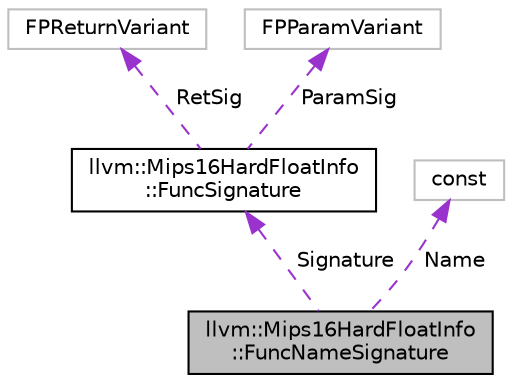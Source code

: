digraph "llvm::Mips16HardFloatInfo::FuncNameSignature"
{
 // LATEX_PDF_SIZE
  bgcolor="transparent";
  edge [fontname="Helvetica",fontsize="10",labelfontname="Helvetica",labelfontsize="10"];
  node [fontname="Helvetica",fontsize="10",shape=record];
  Node1 [label="llvm::Mips16HardFloatInfo\l::FuncNameSignature",height=0.2,width=0.4,color="black", fillcolor="grey75", style="filled", fontcolor="black",tooltip=" "];
  Node2 -> Node1 [dir="back",color="darkorchid3",fontsize="10",style="dashed",label=" Signature" ,fontname="Helvetica"];
  Node2 [label="llvm::Mips16HardFloatInfo\l::FuncSignature",height=0.2,width=0.4,color="black",URL="$structllvm_1_1Mips16HardFloatInfo_1_1FuncSignature.html",tooltip=" "];
  Node3 -> Node2 [dir="back",color="darkorchid3",fontsize="10",style="dashed",label=" RetSig" ,fontname="Helvetica"];
  Node3 [label="FPReturnVariant",height=0.2,width=0.4,color="grey75",tooltip=" "];
  Node4 -> Node2 [dir="back",color="darkorchid3",fontsize="10",style="dashed",label=" ParamSig" ,fontname="Helvetica"];
  Node4 [label="FPParamVariant",height=0.2,width=0.4,color="grey75",tooltip=" "];
  Node5 -> Node1 [dir="back",color="darkorchid3",fontsize="10",style="dashed",label=" Name" ,fontname="Helvetica"];
  Node5 [label="const",height=0.2,width=0.4,color="grey75",tooltip=" "];
}
